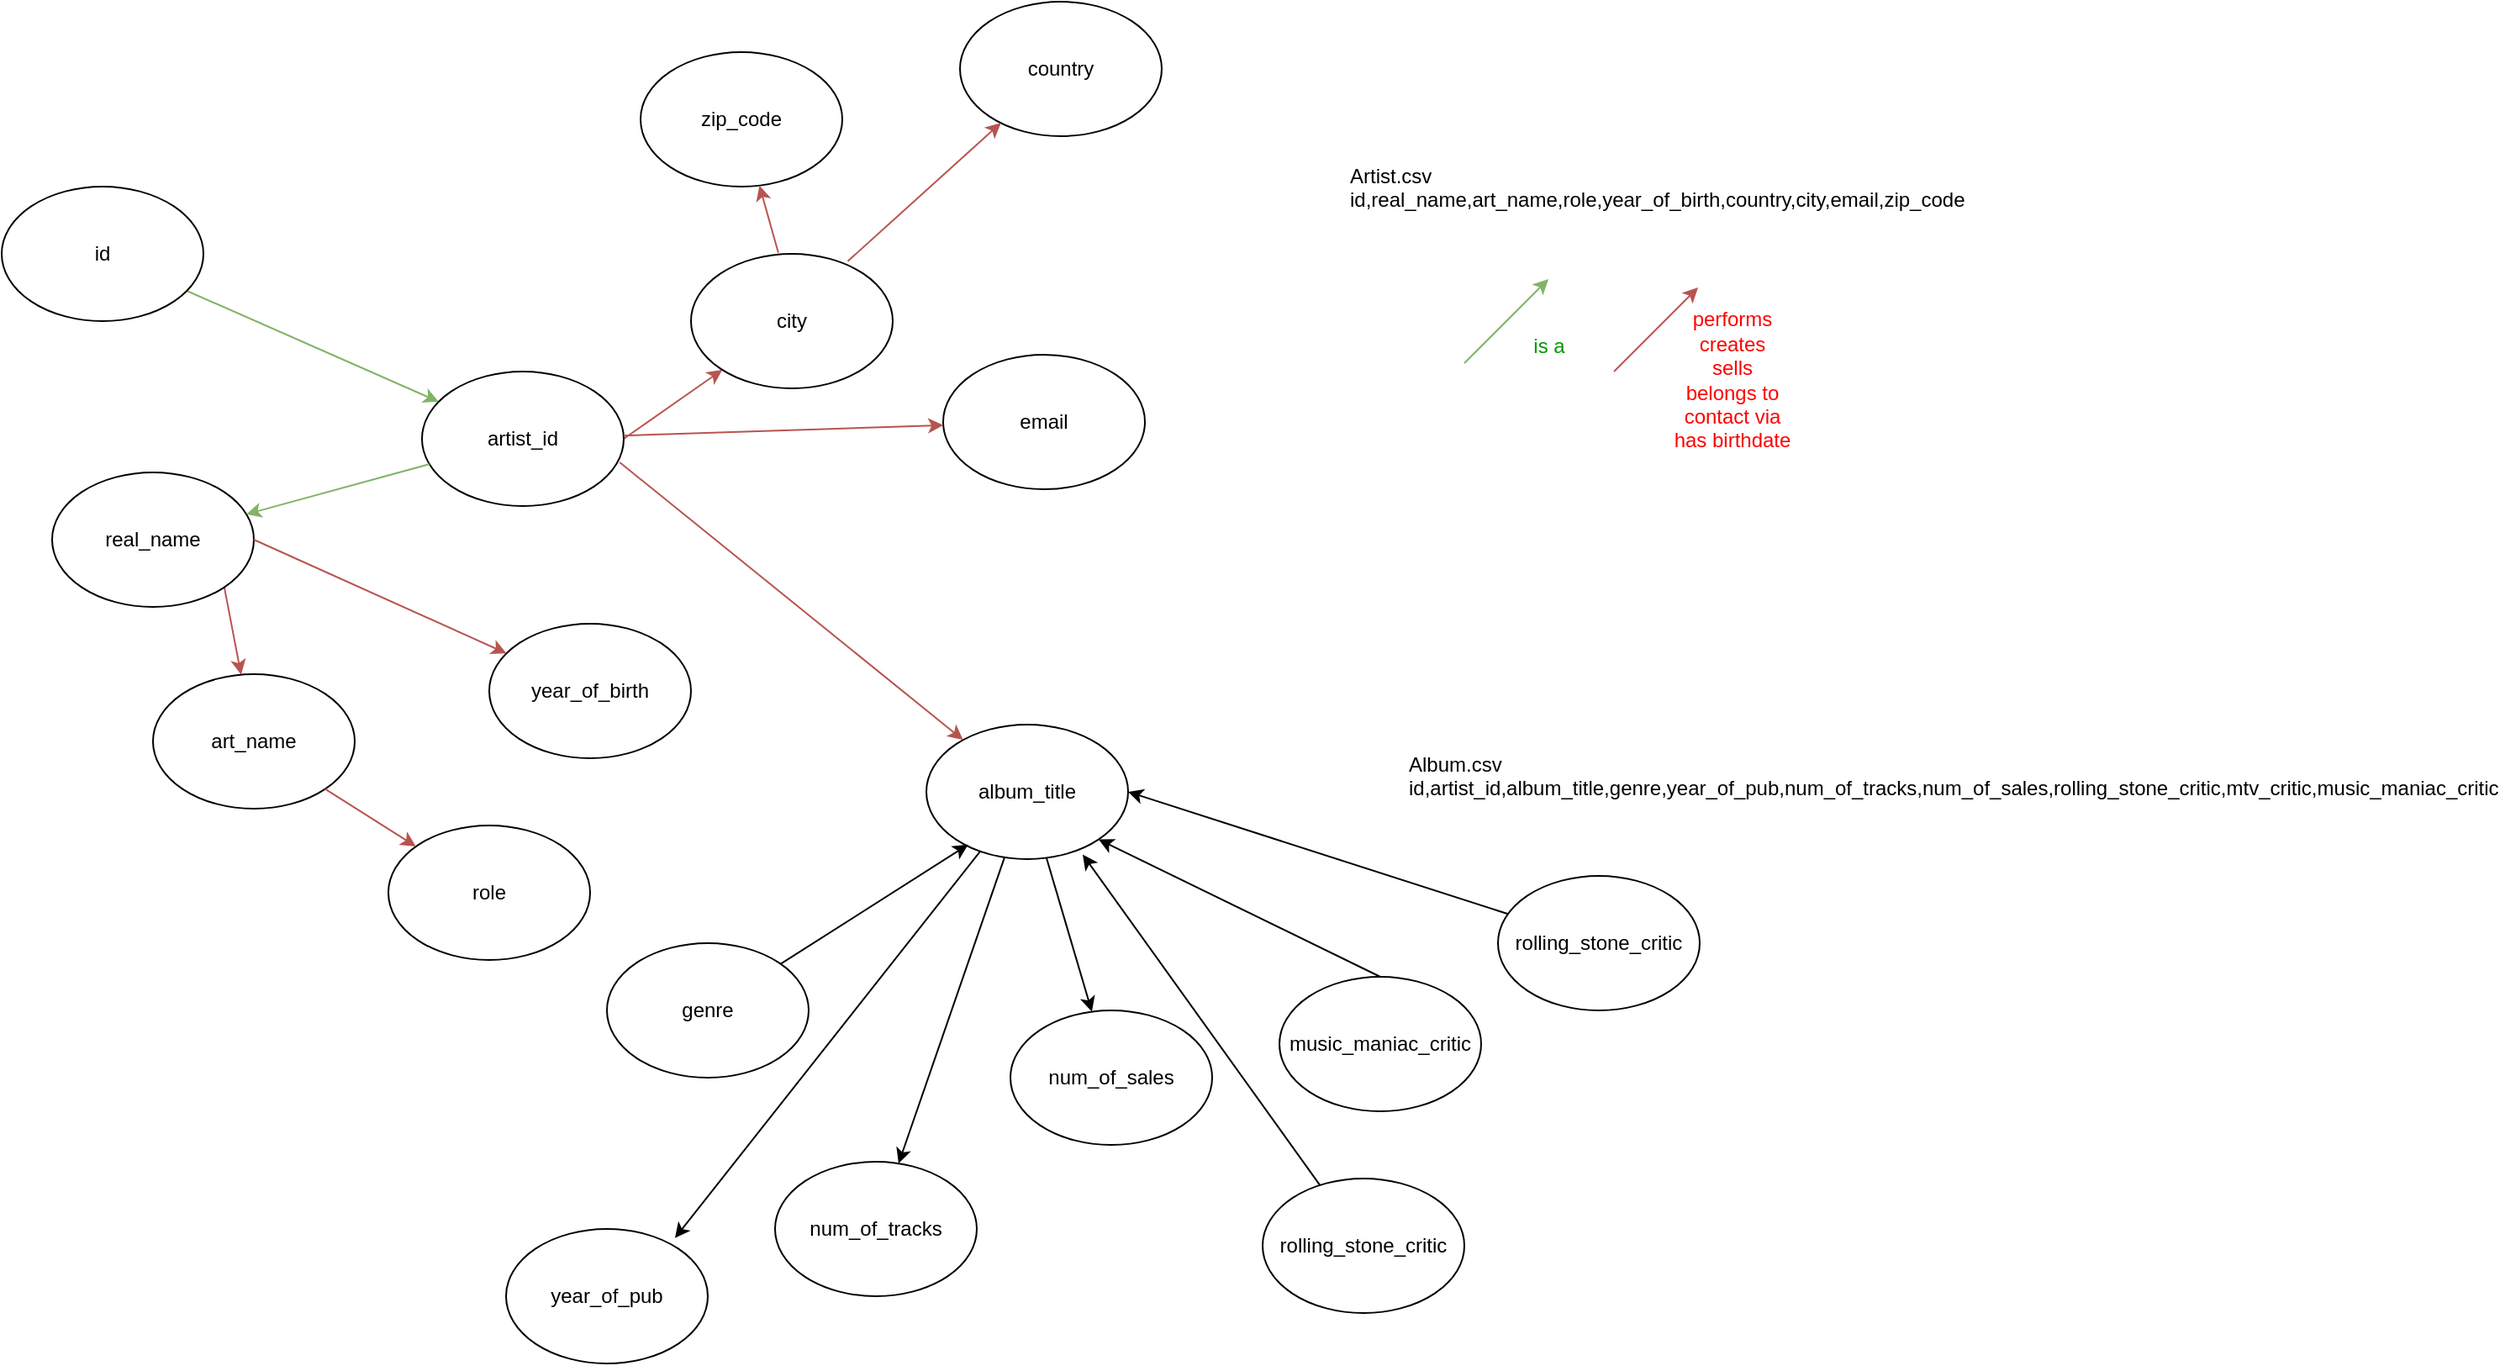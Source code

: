 <mxfile version="20.8.16" type="device"><diagram name="Page-1" id="pEriq4HFUK6wve9tuCu-"><mxGraphModel dx="1941" dy="1738" grid="1" gridSize="10" guides="1" tooltips="1" connect="1" arrows="1" fold="1" page="1" pageScale="1" pageWidth="850" pageHeight="1100" math="0" shadow="0"><root><mxCell id="0"/><mxCell id="1" parent="0"/><mxCell id="HJjmbmrCrL8AvgJD2tZA-1" value="Album.csv&lt;br&gt;id,artist_id,album_title,genre,year_of_pub,num_of_tracks,num_of_sales,rolling_stone_critic,mtv_critic,music_maniac_critic" style="text;whiteSpace=wrap;html=1;" vertex="1" parent="1"><mxGeometry x="715" y="40" width="560" height="40" as="geometry"/></mxCell><mxCell id="HJjmbmrCrL8AvgJD2tZA-3" style="edgeStyle=none;rounded=0;orthogonalLoop=1;jettySize=auto;html=1;fillColor=#d5e8d4;strokeColor=#82b366;" edge="1" parent="1" source="HJjmbmrCrL8AvgJD2tZA-2" target="HJjmbmrCrL8AvgJD2tZA-4"><mxGeometry relative="1" as="geometry"><mxPoint x="220" y="210" as="targetPoint"/></mxGeometry></mxCell><mxCell id="HJjmbmrCrL8AvgJD2tZA-2" value="id" style="ellipse;whiteSpace=wrap;html=1;" vertex="1" parent="1"><mxGeometry x="-120" y="-290" width="120" height="80" as="geometry"/></mxCell><mxCell id="HJjmbmrCrL8AvgJD2tZA-38" style="edgeStyle=none;rounded=0;orthogonalLoop=1;jettySize=auto;html=1;exitX=1;exitY=0.5;exitDx=0;exitDy=0;fontColor=#bf6460;fillColor=#f8cecc;strokeColor=#b85450;" edge="1" parent="1" source="HJjmbmrCrL8AvgJD2tZA-4" target="HJjmbmrCrL8AvgJD2tZA-24"><mxGeometry relative="1" as="geometry"/></mxCell><mxCell id="HJjmbmrCrL8AvgJD2tZA-4" value="artist_id" style="ellipse;whiteSpace=wrap;html=1;" vertex="1" parent="1"><mxGeometry x="130" y="-180" width="120" height="80" as="geometry"/></mxCell><mxCell id="HJjmbmrCrL8AvgJD2tZA-6" value="genre" style="ellipse;whiteSpace=wrap;html=1;" vertex="1" parent="1"><mxGeometry x="240" y="160" width="120" height="80" as="geometry"/></mxCell><mxCell id="HJjmbmrCrL8AvgJD2tZA-7" value="album_title" style="ellipse;whiteSpace=wrap;html=1;" vertex="1" parent="1"><mxGeometry x="430" y="30" width="120" height="80" as="geometry"/></mxCell><mxCell id="HJjmbmrCrL8AvgJD2tZA-10" value="year_of_pub" style="ellipse;whiteSpace=wrap;html=1;" vertex="1" parent="1"><mxGeometry x="180" y="330" width="120" height="80" as="geometry"/></mxCell><mxCell id="HJjmbmrCrL8AvgJD2tZA-11" value="num_of_tracks" style="ellipse;whiteSpace=wrap;html=1;" vertex="1" parent="1"><mxGeometry x="340" y="290" width="120" height="80" as="geometry"/></mxCell><mxCell id="HJjmbmrCrL8AvgJD2tZA-12" value="num_of_sales" style="ellipse;whiteSpace=wrap;html=1;" vertex="1" parent="1"><mxGeometry x="480" y="200" width="120" height="80" as="geometry"/></mxCell><mxCell id="HJjmbmrCrL8AvgJD2tZA-13" value="music_maniac_critic" style="ellipse;whiteSpace=wrap;html=1;" vertex="1" parent="1"><mxGeometry x="640" y="180" width="120" height="80" as="geometry"/></mxCell><mxCell id="HJjmbmrCrL8AvgJD2tZA-14" value="rolling_stone_critic" style="ellipse;whiteSpace=wrap;html=1;" vertex="1" parent="1"><mxGeometry x="630" y="300" width="120" height="80" as="geometry"/></mxCell><mxCell id="HJjmbmrCrL8AvgJD2tZA-15" value="rolling_stone_critic" style="ellipse;whiteSpace=wrap;html=1;" vertex="1" parent="1"><mxGeometry x="770" y="120" width="120" height="80" as="geometry"/></mxCell><mxCell id="HJjmbmrCrL8AvgJD2tZA-17" value="Artist.csv id,real_name,art_name,role,year_of_birth,country,city,email,zip_code" style="text;whiteSpace=wrap;html=1;" vertex="1" parent="1"><mxGeometry x="680" y="-310" width="400" height="40" as="geometry"/></mxCell><mxCell id="HJjmbmrCrL8AvgJD2tZA-36" style="edgeStyle=none;rounded=0;orthogonalLoop=1;jettySize=auto;html=1;exitX=1;exitY=1;exitDx=0;exitDy=0;fontColor=#bf6460;fillColor=#f8cecc;strokeColor=#b85450;" edge="1" parent="1" source="HJjmbmrCrL8AvgJD2tZA-19" target="HJjmbmrCrL8AvgJD2tZA-20"><mxGeometry relative="1" as="geometry"/></mxCell><mxCell id="HJjmbmrCrL8AvgJD2tZA-19" value="real_name" style="ellipse;whiteSpace=wrap;html=1;" vertex="1" parent="1"><mxGeometry x="-90" y="-120" width="120" height="80" as="geometry"/></mxCell><mxCell id="HJjmbmrCrL8AvgJD2tZA-20" value="art_name" style="ellipse;whiteSpace=wrap;html=1;" vertex="1" parent="1"><mxGeometry x="-30" width="120" height="80" as="geometry"/></mxCell><mxCell id="HJjmbmrCrL8AvgJD2tZA-21" value="role" style="ellipse;whiteSpace=wrap;html=1;" vertex="1" parent="1"><mxGeometry x="110" y="90" width="120" height="80" as="geometry"/></mxCell><mxCell id="HJjmbmrCrL8AvgJD2tZA-22" value="year_of_birth" style="ellipse;whiteSpace=wrap;html=1;" vertex="1" parent="1"><mxGeometry x="170" y="-30" width="120" height="80" as="geometry"/></mxCell><mxCell id="HJjmbmrCrL8AvgJD2tZA-23" value="country" style="ellipse;whiteSpace=wrap;html=1;" vertex="1" parent="1"><mxGeometry x="450" y="-400" width="120" height="80" as="geometry"/></mxCell><mxCell id="HJjmbmrCrL8AvgJD2tZA-24" value="city" style="ellipse;whiteSpace=wrap;html=1;" vertex="1" parent="1"><mxGeometry x="290" y="-250" width="120" height="80" as="geometry"/></mxCell><mxCell id="HJjmbmrCrL8AvgJD2tZA-25" value="email" style="ellipse;whiteSpace=wrap;html=1;" vertex="1" parent="1"><mxGeometry x="440" y="-190" width="120" height="80" as="geometry"/></mxCell><mxCell id="HJjmbmrCrL8AvgJD2tZA-26" value="zip_code" style="ellipse;whiteSpace=wrap;html=1;" vertex="1" parent="1"><mxGeometry x="260" y="-370" width="120" height="80" as="geometry"/></mxCell><mxCell id="HJjmbmrCrL8AvgJD2tZA-27" value="" style="endArrow=classic;html=1;rounded=0;fillColor=#d5e8d4;strokeColor=#82b366;" edge="1" parent="1"><mxGeometry width="50" height="50" relative="1" as="geometry"><mxPoint x="750" y="-185" as="sourcePoint"/><mxPoint x="800" y="-235" as="targetPoint"/></mxGeometry></mxCell><mxCell id="HJjmbmrCrL8AvgJD2tZA-28" value="&lt;font color=&quot;#009900&quot;&gt;is a&lt;/font&gt;" style="text;html=1;align=center;verticalAlign=middle;resizable=0;points=[];autosize=1;strokeColor=none;fillColor=none;" vertex="1" parent="1"><mxGeometry x="780" y="-210" width="40" height="30" as="geometry"/></mxCell><mxCell id="HJjmbmrCrL8AvgJD2tZA-30" value="" style="endArrow=classic;html=1;rounded=0;fillColor=#f8cecc;strokeColor=#b85450;" edge="1" parent="1"><mxGeometry width="50" height="50" relative="1" as="geometry"><mxPoint x="839" y="-180" as="sourcePoint"/><mxPoint x="889" y="-230" as="targetPoint"/></mxGeometry></mxCell><mxCell id="HJjmbmrCrL8AvgJD2tZA-31" value="&lt;font color=&quot;#ff0000&quot;&gt;performs&lt;br&gt;creates&lt;br&gt;sells&lt;br&gt;belongs to&lt;br&gt;contact via&lt;br&gt;has birthdate&lt;br&gt;&lt;/font&gt;" style="text;html=1;align=center;verticalAlign=middle;resizable=0;points=[];autosize=1;strokeColor=none;fillColor=none;" vertex="1" parent="1"><mxGeometry x="864" y="-225" width="90" height="100" as="geometry"/></mxCell><mxCell id="HJjmbmrCrL8AvgJD2tZA-33" value="" style="endArrow=classic;html=1;rounded=0;fillColor=#f8cecc;strokeColor=#b85450;exitX=1;exitY=1;exitDx=0;exitDy=0;" edge="1" parent="1" source="HJjmbmrCrL8AvgJD2tZA-20" target="HJjmbmrCrL8AvgJD2tZA-21"><mxGeometry width="50" height="50" relative="1" as="geometry"><mxPoint x="250" y="-80" as="sourcePoint"/><mxPoint x="300" y="-130" as="targetPoint"/></mxGeometry></mxCell><mxCell id="HJjmbmrCrL8AvgJD2tZA-34" style="edgeStyle=none;rounded=0;orthogonalLoop=1;jettySize=auto;html=1;fillColor=#d5e8d4;strokeColor=#82b366;" edge="1" parent="1" source="HJjmbmrCrL8AvgJD2tZA-4" target="HJjmbmrCrL8AvgJD2tZA-19"><mxGeometry relative="1" as="geometry"><mxPoint x="149.883" y="-151.992" as="targetPoint"/><mxPoint x="0.106" y="-217.996" as="sourcePoint"/></mxGeometry></mxCell><mxCell id="HJjmbmrCrL8AvgJD2tZA-35" value="" style="endArrow=classic;html=1;rounded=0;fontColor=#bf6460;exitX=1;exitY=0.5;exitDx=0;exitDy=0;fillColor=#f8cecc;strokeColor=#b85450;" edge="1" parent="1" source="HJjmbmrCrL8AvgJD2tZA-19" target="HJjmbmrCrL8AvgJD2tZA-22"><mxGeometry width="50" height="50" relative="1" as="geometry"><mxPoint x="390" y="70" as="sourcePoint"/><mxPoint x="440" y="20" as="targetPoint"/></mxGeometry></mxCell><mxCell id="HJjmbmrCrL8AvgJD2tZA-37" value="" style="endArrow=classic;html=1;rounded=0;fontColor=#bf6460;exitX=0.98;exitY=0.675;exitDx=0;exitDy=0;exitPerimeter=0;fillColor=#f8cecc;strokeColor=#b85450;" edge="1" parent="1" source="HJjmbmrCrL8AvgJD2tZA-4" target="HJjmbmrCrL8AvgJD2tZA-7"><mxGeometry width="50" height="50" relative="1" as="geometry"><mxPoint x="390" y="70" as="sourcePoint"/><mxPoint x="440" y="20" as="targetPoint"/></mxGeometry></mxCell><mxCell id="HJjmbmrCrL8AvgJD2tZA-39" style="edgeStyle=none;rounded=0;orthogonalLoop=1;jettySize=auto;html=1;fontColor=#bf6460;fillColor=#f8cecc;strokeColor=#b85450;" edge="1" parent="1" source="HJjmbmrCrL8AvgJD2tZA-4" target="HJjmbmrCrL8AvgJD2tZA-25"><mxGeometry relative="1" as="geometry"><mxPoint x="260.0" y="-130" as="sourcePoint"/><mxPoint x="318.457" y="-171.139" as="targetPoint"/></mxGeometry></mxCell><mxCell id="HJjmbmrCrL8AvgJD2tZA-40" style="edgeStyle=none;rounded=0;orthogonalLoop=1;jettySize=auto;html=1;exitX=0.433;exitY=-0.008;exitDx=0;exitDy=0;fontColor=#bf6460;exitPerimeter=0;fillColor=#f8cecc;strokeColor=#b85450;" edge="1" parent="1" source="HJjmbmrCrL8AvgJD2tZA-24" target="HJjmbmrCrL8AvgJD2tZA-26"><mxGeometry relative="1" as="geometry"><mxPoint x="270.0" y="-120" as="sourcePoint"/><mxPoint x="420" y="-90" as="targetPoint"/></mxGeometry></mxCell><mxCell id="HJjmbmrCrL8AvgJD2tZA-41" style="edgeStyle=none;rounded=0;orthogonalLoop=1;jettySize=auto;html=1;exitX=0.777;exitY=0.055;exitDx=0;exitDy=0;fontColor=#bf6460;exitPerimeter=0;fillColor=#f8cecc;strokeColor=#b85450;" edge="1" parent="1" source="HJjmbmrCrL8AvgJD2tZA-24" target="HJjmbmrCrL8AvgJD2tZA-23"><mxGeometry relative="1" as="geometry"><mxPoint x="351.96" y="-240.64" as="sourcePoint"/><mxPoint x="340.502" y="-280.617" as="targetPoint"/></mxGeometry></mxCell><mxCell id="HJjmbmrCrL8AvgJD2tZA-42" value="" style="endArrow=classic;html=1;rounded=0;fontColor=#bf6460;entryX=0.207;entryY=0.892;entryDx=0;entryDy=0;entryPerimeter=0;" edge="1" parent="1" source="HJjmbmrCrL8AvgJD2tZA-6" target="HJjmbmrCrL8AvgJD2tZA-7"><mxGeometry width="50" height="50" relative="1" as="geometry"><mxPoint x="420" y="180" as="sourcePoint"/><mxPoint x="470" y="130" as="targetPoint"/></mxGeometry></mxCell><mxCell id="HJjmbmrCrL8AvgJD2tZA-44" value="" style="endArrow=classic;html=1;rounded=0;fontColor=#bf6460;" edge="1" parent="1" source="HJjmbmrCrL8AvgJD2tZA-7" target="HJjmbmrCrL8AvgJD2tZA-11"><mxGeometry width="50" height="50" relative="1" as="geometry"><mxPoint x="410" y="230" as="sourcePoint"/><mxPoint x="470" y="130" as="targetPoint"/></mxGeometry></mxCell><mxCell id="HJjmbmrCrL8AvgJD2tZA-45" value="" style="endArrow=classic;html=1;rounded=0;fontColor=#bf6460;" edge="1" parent="1" source="HJjmbmrCrL8AvgJD2tZA-7" target="HJjmbmrCrL8AvgJD2tZA-12"><mxGeometry width="50" height="50" relative="1" as="geometry"><mxPoint x="510" y="200" as="sourcePoint"/><mxPoint x="560" y="150" as="targetPoint"/></mxGeometry></mxCell><mxCell id="HJjmbmrCrL8AvgJD2tZA-46" value="" style="endArrow=classic;html=1;rounded=0;fontColor=#bf6460;exitX=0.5;exitY=0;exitDx=0;exitDy=0;entryX=1;entryY=1;entryDx=0;entryDy=0;" edge="1" parent="1" source="HJjmbmrCrL8AvgJD2tZA-13" target="HJjmbmrCrL8AvgJD2tZA-7"><mxGeometry width="50" height="50" relative="1" as="geometry"><mxPoint x="660" y="180" as="sourcePoint"/><mxPoint x="710" y="130" as="targetPoint"/></mxGeometry></mxCell><mxCell id="HJjmbmrCrL8AvgJD2tZA-47" value="" style="endArrow=classic;html=1;rounded=0;fontColor=#bf6460;entryX=1;entryY=0.5;entryDx=0;entryDy=0;" edge="1" parent="1" source="HJjmbmrCrL8AvgJD2tZA-15" target="HJjmbmrCrL8AvgJD2tZA-7"><mxGeometry width="50" height="50" relative="1" as="geometry"><mxPoint x="620" y="110" as="sourcePoint"/><mxPoint x="560" y="80" as="targetPoint"/></mxGeometry></mxCell><mxCell id="HJjmbmrCrL8AvgJD2tZA-49" value="" style="endArrow=classic;html=1;rounded=0;fontColor=#bf6460;entryX=0.837;entryY=0.068;entryDx=0;entryDy=0;entryPerimeter=0;" edge="1" parent="1" source="HJjmbmrCrL8AvgJD2tZA-7" target="HJjmbmrCrL8AvgJD2tZA-10"><mxGeometry width="50" height="50" relative="1" as="geometry"><mxPoint x="250" y="390" as="sourcePoint"/><mxPoint x="300" y="340" as="targetPoint"/></mxGeometry></mxCell><mxCell id="HJjmbmrCrL8AvgJD2tZA-50" value="" style="endArrow=classic;html=1;rounded=0;fontColor=#bf6460;entryX=0.775;entryY=0.966;entryDx=0;entryDy=0;entryPerimeter=0;" edge="1" parent="1" source="HJjmbmrCrL8AvgJD2tZA-14" target="HJjmbmrCrL8AvgJD2tZA-7"><mxGeometry width="50" height="50" relative="1" as="geometry"><mxPoint x="650" y="370" as="sourcePoint"/><mxPoint x="700" y="320" as="targetPoint"/></mxGeometry></mxCell></root></mxGraphModel></diagram></mxfile>